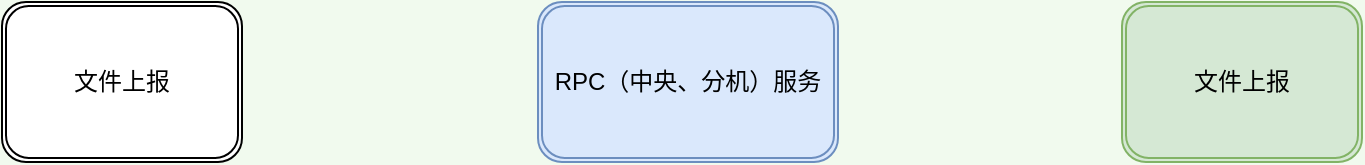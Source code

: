 <mxfile version="14.9.0" type="github"><diagram id="tpBG7AxIHuY1awPjeITL" name="Page-1"><mxGraphModel dx="1550" dy="835" grid="1" gridSize="10" guides="1" tooltips="1" connect="1" arrows="1" fold="1" page="1" pageScale="1" pageWidth="827" pageHeight="1169" background="#F1FAEE" math="0" shadow="0"><root><mxCell id="0"/><mxCell id="1" parent="0"/><mxCell id="LrFnlgKekaoEcTwpI7f7-3" value="文件上报" style="shape=ext;double=1;rounded=1;whiteSpace=wrap;html=1;sketch=0;" vertex="1" parent="1"><mxGeometry x="80" y="40" width="120" height="80" as="geometry"/></mxCell><mxCell id="LrFnlgKekaoEcTwpI7f7-4" value="RPC（中央、分机）服务" style="shape=ext;double=1;rounded=1;whiteSpace=wrap;html=1;sketch=0;strokeColor=#6c8ebf;fillColor=#dae8fc;" vertex="1" parent="1"><mxGeometry x="348" y="40" width="150" height="80" as="geometry"/></mxCell><mxCell id="LrFnlgKekaoEcTwpI7f7-5" value="文件上报" style="shape=ext;double=1;rounded=1;whiteSpace=wrap;html=1;sketch=0;strokeColor=#82b366;fillColor=#d5e8d4;" vertex="1" parent="1"><mxGeometry x="640" y="40" width="120" height="80" as="geometry"/></mxCell></root></mxGraphModel></diagram></mxfile>